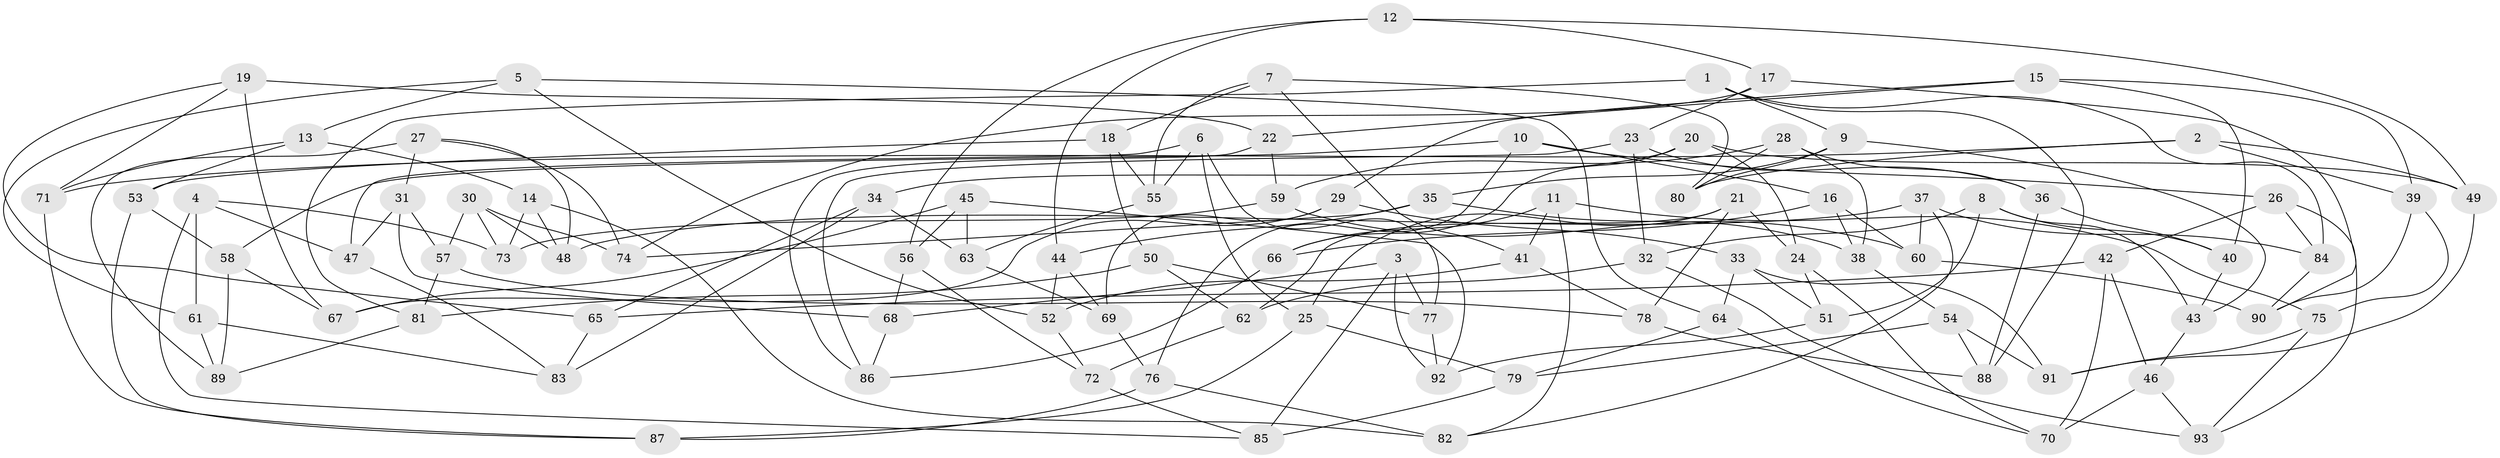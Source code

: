 // coarse degree distribution, {4: 0.3392857142857143, 6: 0.4107142857142857, 5: 0.21428571428571427, 3: 0.03571428571428571}
// Generated by graph-tools (version 1.1) at 2025/38/03/04/25 23:38:13]
// undirected, 93 vertices, 186 edges
graph export_dot {
  node [color=gray90,style=filled];
  1;
  2;
  3;
  4;
  5;
  6;
  7;
  8;
  9;
  10;
  11;
  12;
  13;
  14;
  15;
  16;
  17;
  18;
  19;
  20;
  21;
  22;
  23;
  24;
  25;
  26;
  27;
  28;
  29;
  30;
  31;
  32;
  33;
  34;
  35;
  36;
  37;
  38;
  39;
  40;
  41;
  42;
  43;
  44;
  45;
  46;
  47;
  48;
  49;
  50;
  51;
  52;
  53;
  54;
  55;
  56;
  57;
  58;
  59;
  60;
  61;
  62;
  63;
  64;
  65;
  66;
  67;
  68;
  69;
  70;
  71;
  72;
  73;
  74;
  75;
  76;
  77;
  78;
  79;
  80;
  81;
  82;
  83;
  84;
  85;
  86;
  87;
  88;
  89;
  90;
  91;
  92;
  93;
  1 -- 84;
  1 -- 9;
  1 -- 81;
  1 -- 88;
  2 -- 49;
  2 -- 71;
  2 -- 80;
  2 -- 39;
  3 -- 85;
  3 -- 68;
  3 -- 92;
  3 -- 77;
  4 -- 61;
  4 -- 73;
  4 -- 47;
  4 -- 85;
  5 -- 52;
  5 -- 61;
  5 -- 13;
  5 -- 64;
  6 -- 25;
  6 -- 55;
  6 -- 77;
  6 -- 47;
  7 -- 41;
  7 -- 55;
  7 -- 18;
  7 -- 80;
  8 -- 43;
  8 -- 32;
  8 -- 40;
  8 -- 51;
  9 -- 43;
  9 -- 80;
  9 -- 35;
  10 -- 16;
  10 -- 26;
  10 -- 76;
  10 -- 58;
  11 -- 66;
  11 -- 75;
  11 -- 41;
  11 -- 82;
  12 -- 17;
  12 -- 56;
  12 -- 44;
  12 -- 49;
  13 -- 14;
  13 -- 71;
  13 -- 53;
  14 -- 48;
  14 -- 82;
  14 -- 73;
  15 -- 29;
  15 -- 39;
  15 -- 22;
  15 -- 40;
  16 -- 66;
  16 -- 38;
  16 -- 60;
  17 -- 74;
  17 -- 90;
  17 -- 23;
  18 -- 53;
  18 -- 50;
  18 -- 55;
  19 -- 65;
  19 -- 71;
  19 -- 22;
  19 -- 67;
  20 -- 24;
  20 -- 66;
  20 -- 34;
  20 -- 49;
  21 -- 25;
  21 -- 62;
  21 -- 78;
  21 -- 24;
  22 -- 86;
  22 -- 59;
  23 -- 32;
  23 -- 86;
  23 -- 36;
  24 -- 70;
  24 -- 51;
  25 -- 79;
  25 -- 87;
  26 -- 84;
  26 -- 93;
  26 -- 42;
  27 -- 48;
  27 -- 89;
  27 -- 31;
  27 -- 74;
  28 -- 80;
  28 -- 59;
  28 -- 38;
  28 -- 36;
  29 -- 33;
  29 -- 69;
  29 -- 67;
  30 -- 73;
  30 -- 48;
  30 -- 74;
  30 -- 57;
  31 -- 47;
  31 -- 57;
  31 -- 68;
  32 -- 93;
  32 -- 62;
  33 -- 91;
  33 -- 64;
  33 -- 51;
  34 -- 83;
  34 -- 65;
  34 -- 63;
  35 -- 44;
  35 -- 74;
  35 -- 38;
  36 -- 88;
  36 -- 40;
  37 -- 48;
  37 -- 60;
  37 -- 82;
  37 -- 84;
  38 -- 54;
  39 -- 90;
  39 -- 75;
  40 -- 43;
  41 -- 52;
  41 -- 78;
  42 -- 65;
  42 -- 70;
  42 -- 46;
  43 -- 46;
  44 -- 52;
  44 -- 69;
  45 -- 63;
  45 -- 67;
  45 -- 56;
  45 -- 92;
  46 -- 93;
  46 -- 70;
  47 -- 83;
  49 -- 91;
  50 -- 62;
  50 -- 81;
  50 -- 77;
  51 -- 92;
  52 -- 72;
  53 -- 87;
  53 -- 58;
  54 -- 79;
  54 -- 91;
  54 -- 88;
  55 -- 63;
  56 -- 72;
  56 -- 68;
  57 -- 81;
  57 -- 78;
  58 -- 89;
  58 -- 67;
  59 -- 60;
  59 -- 73;
  60 -- 90;
  61 -- 83;
  61 -- 89;
  62 -- 72;
  63 -- 69;
  64 -- 70;
  64 -- 79;
  65 -- 83;
  66 -- 86;
  68 -- 86;
  69 -- 76;
  71 -- 87;
  72 -- 85;
  75 -- 91;
  75 -- 93;
  76 -- 82;
  76 -- 87;
  77 -- 92;
  78 -- 88;
  79 -- 85;
  81 -- 89;
  84 -- 90;
}
